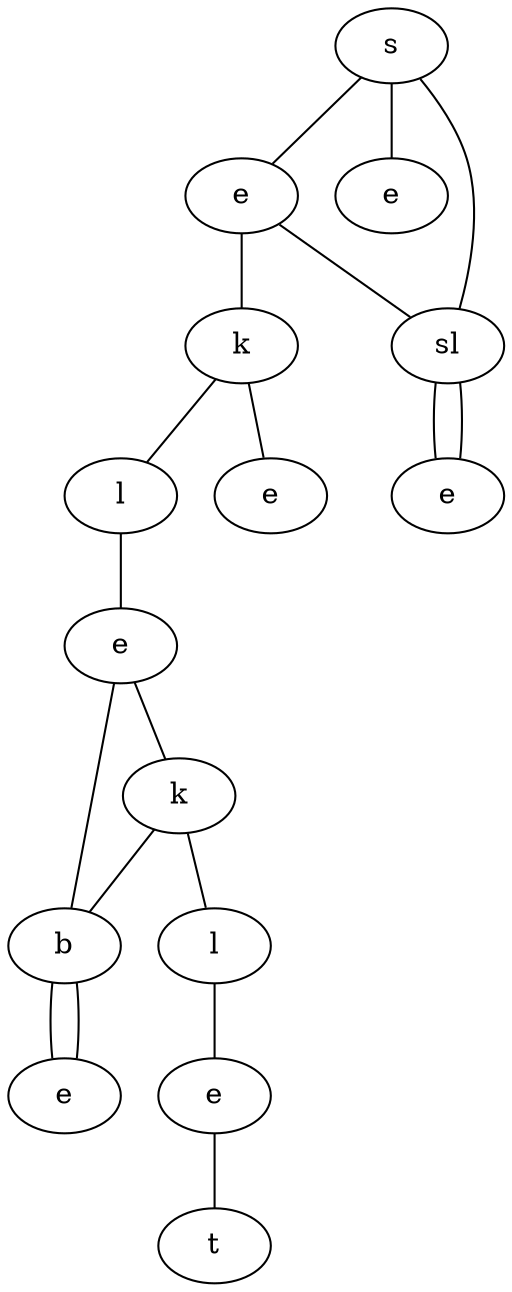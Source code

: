 graph {
uRiJ[label="s"]
qGsJ[label="e"]
GtjW[label="e"]
bQYX[label="sl"]
qBki[label="k"]
fCJR[label="e"]
dkKw[label="l"]
SYZL[label="e"]
RUYN[label="e"]
aOXP[label="k"]
OeBW[label="b"]
KeeP[label="l"]
dwus[label="e"]
JQxq[label="e"]
OECh[label="t"]
uRiJ -- qGsJ
uRiJ -- GtjW
uRiJ -- bQYX
qGsJ -- qBki
qGsJ -- bQYX
bQYX -- fCJR
qBki -- dkKw
qBki -- SYZL
bQYX -- fCJR
dkKw -- RUYN
RUYN -- aOXP
RUYN -- OeBW
aOXP -- KeeP
aOXP -- OeBW
OeBW -- dwus
KeeP -- JQxq
OeBW -- dwus
JQxq -- OECh
}